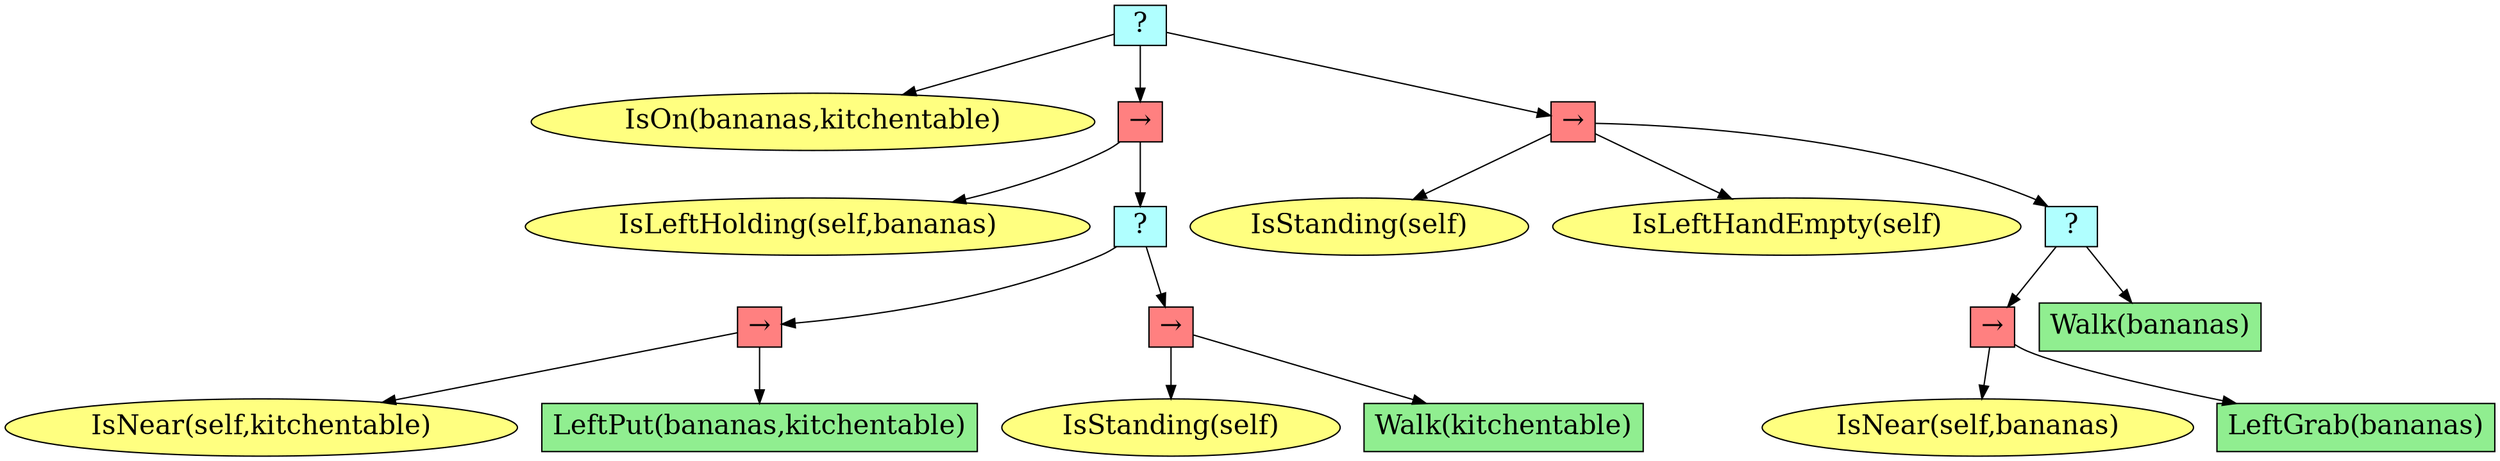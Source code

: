 digraph pastafarianism {
ordering=out;
graph [fontname="times-roman"];
node [fontname="times-roman"];
edge [fontname="times-roman"];
"17f6b1cb-9ce0-4c88-b944-c3d4aa0b8c6a" [fillcolor="#B0FFFF", fontcolor=black, fontsize=20, height=0.01, label=" ? ", shape=box, style=filled, width=0.01];
"9a4672d6-7e30-4b29-b96b-e09d2edd27cf" [fillcolor="#FFFF80", fontcolor=black, fontsize=20, label="IsOn(bananas,kitchentable)", shape=ellipse, style=filled];
"17f6b1cb-9ce0-4c88-b944-c3d4aa0b8c6a" -> "9a4672d6-7e30-4b29-b96b-e09d2edd27cf";
"2e26bb5d-25ff-4829-9513-ed32ece9a04f" [fillcolor="#FF8080", fontcolor=black, fontsize=20, height=0.01, label="&rarr;", shape=box, style=filled, width=0.01];
"17f6b1cb-9ce0-4c88-b944-c3d4aa0b8c6a" -> "2e26bb5d-25ff-4829-9513-ed32ece9a04f";
"396e7297-1449-4018-aaef-090c8bc4866c" [fillcolor="#FFFF80", fontcolor=black, fontsize=20, label="IsLeftHolding(self,bananas)", shape=ellipse, style=filled];
"2e26bb5d-25ff-4829-9513-ed32ece9a04f" -> "396e7297-1449-4018-aaef-090c8bc4866c";
"733d82f2-4a90-41bb-8e37-6eebf06483cd" [fillcolor="#B0FFFF", fontcolor=black, fontsize=20, height=0.01, label=" ? ", shape=box, style=filled, width=0.01];
"2e26bb5d-25ff-4829-9513-ed32ece9a04f" -> "733d82f2-4a90-41bb-8e37-6eebf06483cd";
"5b8474b6-ce7a-449a-b0a9-a549ba684aaa" [fillcolor="#FF8080", fontcolor=black, fontsize=20, height=0.01, label="&rarr;", shape=box, style=filled, width=0.01];
"733d82f2-4a90-41bb-8e37-6eebf06483cd" -> "5b8474b6-ce7a-449a-b0a9-a549ba684aaa";
"f0e74912-9704-4684-bad9-da3ecb0a725b" [fillcolor="#FFFF80", fontcolor=black, fontsize=20, label="IsNear(self,kitchentable)", shape=ellipse, style=filled];
"5b8474b6-ce7a-449a-b0a9-a549ba684aaa" -> "f0e74912-9704-4684-bad9-da3ecb0a725b";
"ba2543bb-944c-4d71-803a-f59ea03c16ac" [fillcolor=lightgreen, fontcolor=black, fontsize=20, label="LeftPut(bananas,kitchentable)", shape=box, style=filled];
"5b8474b6-ce7a-449a-b0a9-a549ba684aaa" -> "ba2543bb-944c-4d71-803a-f59ea03c16ac";
"1c08888b-9ee5-48ee-91b2-3b39865b314e" [fillcolor="#FF8080", fontcolor=black, fontsize=20, height=0.01, label="&rarr;", shape=box, style=filled, width=0.01];
"733d82f2-4a90-41bb-8e37-6eebf06483cd" -> "1c08888b-9ee5-48ee-91b2-3b39865b314e";
"4ed61cef-fcd6-47d3-bccc-30657e89ec34" [fillcolor="#FFFF80", fontcolor=black, fontsize=20, label="IsStanding(self)", shape=ellipse, style=filled];
"1c08888b-9ee5-48ee-91b2-3b39865b314e" -> "4ed61cef-fcd6-47d3-bccc-30657e89ec34";
"d458bc72-4dc5-44c5-9528-fd647ddd9418" [fillcolor=lightgreen, fontcolor=black, fontsize=20, label="Walk(kitchentable)", shape=box, style=filled];
"1c08888b-9ee5-48ee-91b2-3b39865b314e" -> "d458bc72-4dc5-44c5-9528-fd647ddd9418";
"588591f2-849d-48d8-a570-77b8f0766111" [fillcolor="#FF8080", fontcolor=black, fontsize=20, height=0.01, label="&rarr;", shape=box, style=filled, width=0.01];
"17f6b1cb-9ce0-4c88-b944-c3d4aa0b8c6a" -> "588591f2-849d-48d8-a570-77b8f0766111";
"b5f61705-ca7a-469e-8ba8-9ded2d1c60cb" [fillcolor="#FFFF80", fontcolor=black, fontsize=20, label="IsStanding(self)", shape=ellipse, style=filled];
"588591f2-849d-48d8-a570-77b8f0766111" -> "b5f61705-ca7a-469e-8ba8-9ded2d1c60cb";
"41ab6ff5-a68c-45b9-880d-099daf29a950" [fillcolor="#FFFF80", fontcolor=black, fontsize=20, label="IsLeftHandEmpty(self)", shape=ellipse, style=filled];
"588591f2-849d-48d8-a570-77b8f0766111" -> "41ab6ff5-a68c-45b9-880d-099daf29a950";
"b8544c78-84f0-4440-8b70-c96666ab8277" [fillcolor="#B0FFFF", fontcolor=black, fontsize=20, height=0.01, label=" ? ", shape=box, style=filled, width=0.01];
"588591f2-849d-48d8-a570-77b8f0766111" -> "b8544c78-84f0-4440-8b70-c96666ab8277";
"ad610d46-4ca1-4d50-8b6a-155b140f689d" [fillcolor="#FF8080", fontcolor=black, fontsize=20, height=0.01, label="&rarr;", shape=box, style=filled, width=0.01];
"b8544c78-84f0-4440-8b70-c96666ab8277" -> "ad610d46-4ca1-4d50-8b6a-155b140f689d";
"e134c236-3e7e-47c9-9dee-ad15b18f02b5" [fillcolor="#FFFF80", fontcolor=black, fontsize=20, label="IsNear(self,bananas)", shape=ellipse, style=filled];
"ad610d46-4ca1-4d50-8b6a-155b140f689d" -> "e134c236-3e7e-47c9-9dee-ad15b18f02b5";
"0c457e81-016f-41b0-be20-db9ac259eeb5" [fillcolor=lightgreen, fontcolor=black, fontsize=20, label="LeftGrab(bananas)", shape=box, style=filled];
"ad610d46-4ca1-4d50-8b6a-155b140f689d" -> "0c457e81-016f-41b0-be20-db9ac259eeb5";
"a59419a9-abc4-4790-8ba0-5e9602b6d572" [fillcolor=lightgreen, fontcolor=black, fontsize=20, label="Walk(bananas)", shape=box, style=filled];
"b8544c78-84f0-4440-8b70-c96666ab8277" -> "a59419a9-abc4-4790-8ba0-5e9602b6d572";
}
